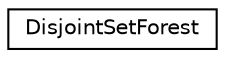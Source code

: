 digraph "Graphical Class Hierarchy"
{
  edge [fontname="Helvetica",fontsize="10",labelfontname="Helvetica",labelfontsize="10"];
  node [fontname="Helvetica",fontsize="10",shape=record];
  rankdir="LR";
  Node1 [label="DisjointSetForest",height=0.2,width=0.4,color="black", fillcolor="white", style="filled",URL="$class_disjoint_set_forest.html"];
}
